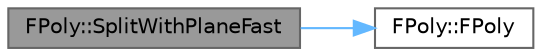 digraph "FPoly::SplitWithPlaneFast"
{
 // INTERACTIVE_SVG=YES
 // LATEX_PDF_SIZE
  bgcolor="transparent";
  edge [fontname=Helvetica,fontsize=10,labelfontname=Helvetica,labelfontsize=10];
  node [fontname=Helvetica,fontsize=10,shape=box,height=0.2,width=0.4];
  rankdir="LR";
  Node1 [id="Node000001",label="FPoly::SplitWithPlaneFast",height=0.2,width=0.4,color="gray40", fillcolor="grey60", style="filled", fontcolor="black",tooltip="Split with plane quickly for in-game geometry operations."];
  Node1 -> Node2 [id="edge1_Node000001_Node000002",color="steelblue1",style="solid",tooltip=" "];
  Node2 [id="Node000002",label="FPoly::FPoly",height=0.2,width=0.4,color="grey40", fillcolor="white", style="filled",URL="$dd/dbb/classFPoly.html#ae710b4d2f15ae8b4f28a15775c7a2931",tooltip="Constructor, initializing all member variables."];
}
